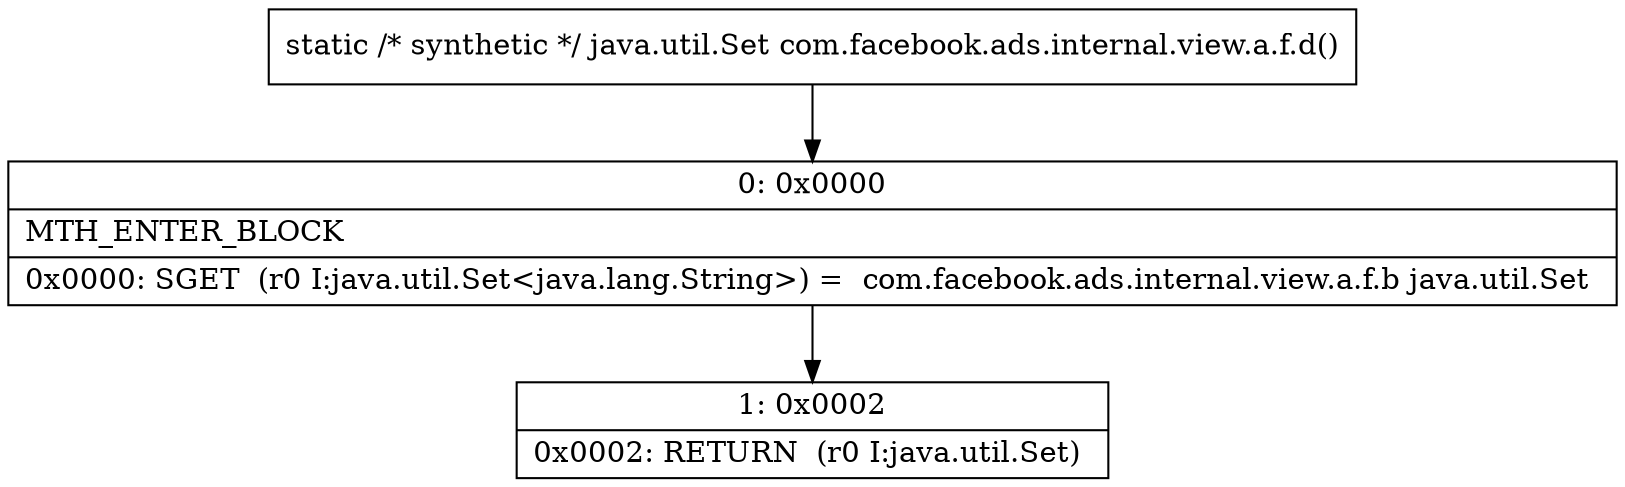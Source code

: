 digraph "CFG forcom.facebook.ads.internal.view.a.f.d()Ljava\/util\/Set;" {
Node_0 [shape=record,label="{0\:\ 0x0000|MTH_ENTER_BLOCK\l|0x0000: SGET  (r0 I:java.util.Set\<java.lang.String\>) =  com.facebook.ads.internal.view.a.f.b java.util.Set \l}"];
Node_1 [shape=record,label="{1\:\ 0x0002|0x0002: RETURN  (r0 I:java.util.Set) \l}"];
MethodNode[shape=record,label="{static \/* synthetic *\/ java.util.Set com.facebook.ads.internal.view.a.f.d() }"];
MethodNode -> Node_0;
Node_0 -> Node_1;
}

